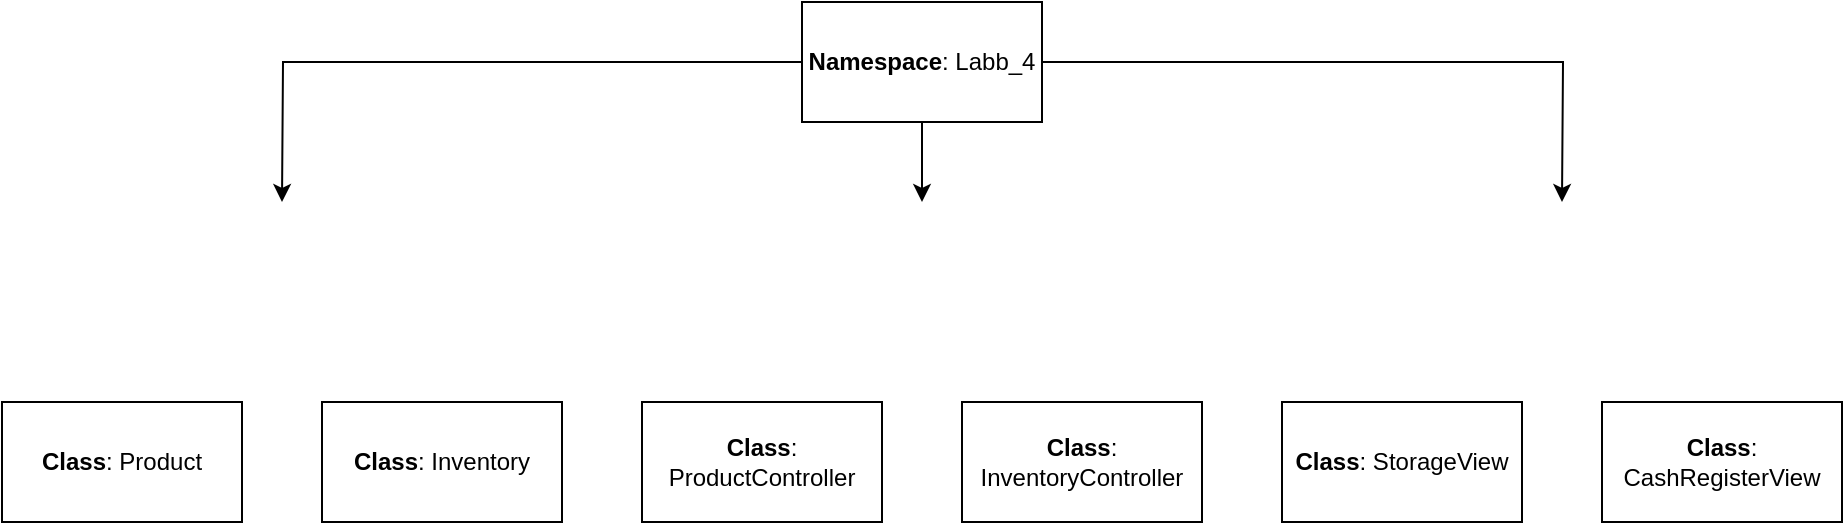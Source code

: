 <mxfile version="24.0.2" type="device">
  <diagram name="Sida-1" id="kQM-QbVjYhrihprbOGzf">
    <mxGraphModel dx="2345" dy="614" grid="1" gridSize="10" guides="1" tooltips="1" connect="1" arrows="1" fold="1" page="1" pageScale="1" pageWidth="827" pageHeight="1169" math="0" shadow="0">
      <root>
        <mxCell id="0" />
        <mxCell id="1" parent="0" />
        <mxCell id="M1ax0roDfTo3QCZ41I7S-5" value="" style="edgeStyle=none;rounded=0;orthogonalLoop=1;jettySize=auto;html=1;" edge="1" parent="1" source="zjE7xfYpcecLvfcCObyw-1">
          <mxGeometry relative="1" as="geometry">
            <mxPoint x="420" y="100" as="targetPoint" />
          </mxGeometry>
        </mxCell>
        <mxCell id="M1ax0roDfTo3QCZ41I7S-9" style="edgeStyle=orthogonalEdgeStyle;rounded=0;orthogonalLoop=1;jettySize=auto;html=1;exitX=0;exitY=0.5;exitDx=0;exitDy=0;entryX=0.5;entryY=0;entryDx=0;entryDy=0;" edge="1" parent="1" source="zjE7xfYpcecLvfcCObyw-1">
          <mxGeometry relative="1" as="geometry">
            <mxPoint x="100" y="100" as="targetPoint" />
          </mxGeometry>
        </mxCell>
        <mxCell id="M1ax0roDfTo3QCZ41I7S-10" style="edgeStyle=orthogonalEdgeStyle;rounded=0;orthogonalLoop=1;jettySize=auto;html=1;exitX=1;exitY=0.5;exitDx=0;exitDy=0;entryX=0.5;entryY=0;entryDx=0;entryDy=0;" edge="1" parent="1" source="zjE7xfYpcecLvfcCObyw-1">
          <mxGeometry relative="1" as="geometry">
            <mxPoint x="740" y="100" as="targetPoint" />
          </mxGeometry>
        </mxCell>
        <mxCell id="zjE7xfYpcecLvfcCObyw-1" value="&lt;b&gt;Namespace&lt;/b&gt;: Labb_4" style="rounded=0;whiteSpace=wrap;html=1;" parent="1" vertex="1">
          <mxGeometry x="360" width="120" height="60" as="geometry" />
        </mxCell>
        <mxCell id="M1ax0roDfTo3QCZ41I7S-11" value="&lt;b&gt;Class&lt;/b&gt;: Product" style="rounded=0;whiteSpace=wrap;html=1;" vertex="1" parent="1">
          <mxGeometry x="-40" y="200" width="120" height="60" as="geometry" />
        </mxCell>
        <mxCell id="M1ax0roDfTo3QCZ41I7S-12" value="&lt;b&gt;Class&lt;/b&gt;: Inventory" style="rounded=0;whiteSpace=wrap;html=1;" vertex="1" parent="1">
          <mxGeometry x="120" y="200" width="120" height="60" as="geometry" />
        </mxCell>
        <mxCell id="M1ax0roDfTo3QCZ41I7S-13" value="&lt;b&gt;Class&lt;/b&gt;: StorageView" style="rounded=0;whiteSpace=wrap;html=1;" vertex="1" parent="1">
          <mxGeometry x="600" y="200" width="120" height="60" as="geometry" />
        </mxCell>
        <mxCell id="M1ax0roDfTo3QCZ41I7S-14" value="&lt;b&gt;Class&lt;/b&gt;: CashRegisterView" style="rounded=0;whiteSpace=wrap;html=1;" vertex="1" parent="1">
          <mxGeometry x="760" y="200" width="120" height="60" as="geometry" />
        </mxCell>
        <mxCell id="M1ax0roDfTo3QCZ41I7S-15" value="&lt;b&gt;Class&lt;/b&gt;: ProductController" style="rounded=0;whiteSpace=wrap;html=1;" vertex="1" parent="1">
          <mxGeometry x="280" y="200" width="120" height="60" as="geometry" />
        </mxCell>
        <mxCell id="M1ax0roDfTo3QCZ41I7S-16" value="&lt;b&gt;Class&lt;/b&gt;: InventoryController" style="rounded=0;whiteSpace=wrap;html=1;" vertex="1" parent="1">
          <mxGeometry x="440" y="200" width="120" height="60" as="geometry" />
        </mxCell>
      </root>
    </mxGraphModel>
  </diagram>
</mxfile>
